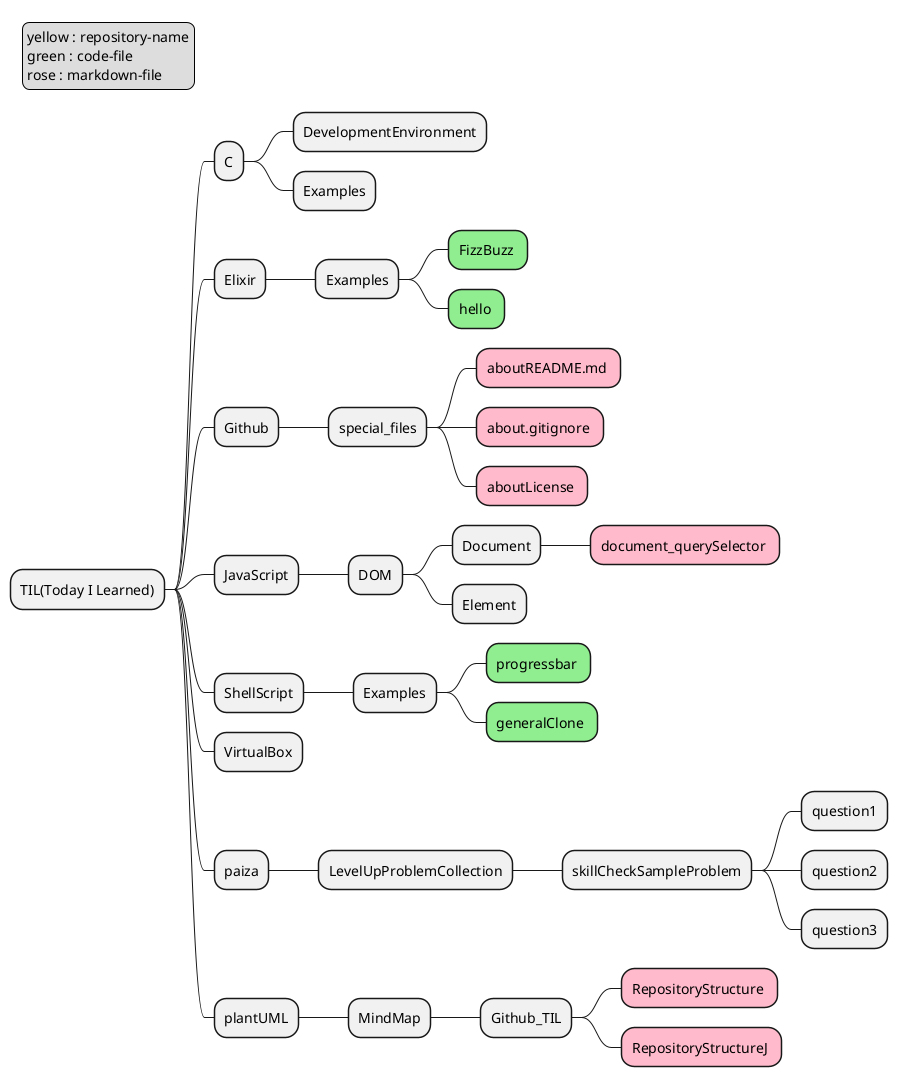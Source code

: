 @startmindmap RepositoryStructure
<style>
mindmapDiagram {
  .green {
    BackgroundColor #90ee90
  }
  .rose {
    BackgroundColor #FFBBCC
  }
}
</style>

* TIL(Today I Learned)

** C
*** DevelopmentEnvironment
*** Examples

** Elixir
*** Examples
**** FizzBuzz <<green>>
**** hello <<green>>

** Github
*** special_files
**** aboutREADME.md <<rose>>
**** about.gitignore <<rose>>
**** aboutLicense <<rose>>

** JavaScript
*** DOM
**** Document
***** document_querySelector <<rose>>
**** Element

** ShellScript
*** Examples
**** progressbar <<green>>
**** generalClone <<green>>

** VirtualBox

** paiza
*** LevelUpProblemCollection
**** skillCheckSampleProblem
***** question1
***** question2
***** question3

** plantUML
*** MindMap
**** Github_TIL
***** RepositoryStructure <<rose>>
***** RepositoryStructureJ <<rose>>

legend top left
    yellow : repository-name
    green : code-file
    rose : markdown-file
endlegend

@endmindmap
